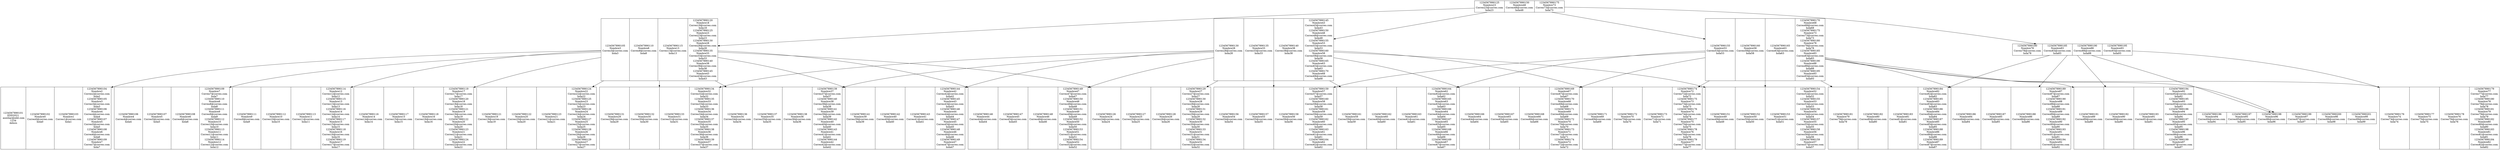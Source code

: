 digraph grafo { 
	node[shape="record"]
nodo1234567890125[label = "1234567890125\nNombre23\nCorreo23@correo.com\nhola23\n|1234567890150\nNombre48\nCorreo48@correo.com\nhola48\n|1234567890175\nNombre73\nCorreo73@correo.com\nhola73\n"];
nodo1234567890105[label = "1234567890105\nNombre3\nCorreo3@correo.com\nhola3\n|1234567890110\nNombre8\nCorreo8@correo.com\nhola8\n|1234567890115\nNombre13\nCorreo13@correo.com\nhola13\n|1234567890120\nNombre18\nCorreo18@correo.com\nhola18\n1234567890125\nNombre23\nCorreo23@correo.com\nhola23\n1234567890130\nNombre28\nCorreo28@correo.com\nhola28\n1234567890135\nNombre33\nCorreo33@correo.com\nhola33\n1234567890140\nNombre38\nCorreo38@correo.com\nhola38\n1234567890145\nNombre43\nCorreo43@correo.com\nhola43\n"];
nodo1234567890101[label = "1234567890101\nEDD2021\n auxiliar@edd.com\n1234\nAdmin|1234567890102\nNombre0\nCorreo0@correo.com\nhola0\n|1234567890103\nNombre1\nCorreo1@correo.com\nhola1\n|1234567890104\nNombre2\nCorreo2@correo.com\nhola2\n1234567890105\nNombre3\nCorreo3@correo.com\nhola3\n1234567890106\nNombre4\nCorreo4@correo.com\nhola4\n1234567890107\nNombre5\nCorreo5@correo.com\nhola5\n1234567890108\nNombre6\nCorreo6@correo.com\nhola6\n1234567890109\nNombre7\nCorreo7@correo.com\nhola7\n"];
	nodo1234567890105-> nodo1234567890101
nodo1234567890106[label = "1234567890106\nNombre4\nCorreo4@correo.com\nhola4\n|1234567890107\nNombre5\nCorreo5@correo.com\nhola5\n|1234567890108\nNombre6\nCorreo6@correo.com\nhola6\n|1234567890109\nNombre7\nCorreo7@correo.com\nhola7\n1234567890110\nNombre8\nCorreo8@correo.com\nhola8\n1234567890111\nNombre9\nCorreo9@correo.com\nhola9\n1234567890112\nNombre10\nCorreo10@correo.com\nhola10\n1234567890113\nNombre11\nCorreo11@correo.com\nhola11\n1234567890114\nNombre12\nCorreo12@correo.com\nhola12\n"];
	nodo1234567890105-> nodo1234567890106
nodo1234567890111[label = "1234567890111\nNombre9\nCorreo9@correo.com\nhola9\n|1234567890112\nNombre10\nCorreo10@correo.com\nhola10\n|1234567890113\nNombre11\nCorreo11@correo.com\nhola11\n|1234567890114\nNombre12\nCorreo12@correo.com\nhola12\n1234567890115\nNombre13\nCorreo13@correo.com\nhola13\n1234567890116\nNombre14\nCorreo14@correo.com\nhola14\n1234567890117\nNombre15\nCorreo15@correo.com\nhola15\n1234567890118\nNombre16\nCorreo16@correo.com\nhola16\n1234567890119\nNombre17\nCorreo17@correo.com\nhola17\n"];
	nodo1234567890105-> nodo1234567890111
nodo1234567890116[label = "1234567890116\nNombre14\nCorreo14@correo.com\nhola14\n|1234567890117\nNombre15\nCorreo15@correo.com\nhola15\n|1234567890118\nNombre16\nCorreo16@correo.com\nhola16\n|1234567890119\nNombre17\nCorreo17@correo.com\nhola17\n1234567890120\nNombre18\nCorreo18@correo.com\nhola18\n1234567890121\nNombre19\nCorreo19@correo.com\nhola19\n1234567890122\nNombre20\nCorreo20@correo.com\nhola20\n1234567890123\nNombre21\nCorreo21@correo.com\nhola21\n1234567890124\nNombre22\nCorreo22@correo.com\nhola22\n"];
	nodo1234567890105-> nodo1234567890116
nodo1234567890121[label = "1234567890121\nNombre19\nCorreo19@correo.com\nhola19\n|1234567890122\nNombre20\nCorreo20@correo.com\nhola20\n|1234567890123\nNombre21\nCorreo21@correo.com\nhola21\n|1234567890124\nNombre22\nCorreo22@correo.com\nhola22\n1234567890125\nNombre23\nCorreo23@correo.com\nhola23\n1234567890126\nNombre24\nCorreo24@correo.com\nhola24\n1234567890127\nNombre25\nCorreo25@correo.com\nhola25\n1234567890128\nNombre26\nCorreo26@correo.com\nhola26\n1234567890129\nNombre27\nCorreo27@correo.com\nhola27\n"];
	nodo1234567890105-> nodo1234567890121
nodo1234567890126[label = "1234567890126\nNombre24\nCorreo24@correo.com\nhola24\n|1234567890127\nNombre25\nCorreo25@correo.com\nhola25\n|1234567890128\nNombre26\nCorreo26@correo.com\nhola26\n|1234567890129\nNombre27\nCorreo27@correo.com\nhola27\n1234567890130\nNombre28\nCorreo28@correo.com\nhola28\n1234567890131\nNombre29\nCorreo29@correo.com\nhola29\n1234567890132\nNombre30\nCorreo30@correo.com\nhola30\n1234567890133\nNombre31\nCorreo31@correo.com\nhola31\n1234567890134\nNombre32\nCorreo32@correo.com\nhola32\n"];
	nodo1234567890105-> nodo1234567890126
nodo1234567890131[label = "1234567890131\nNombre29\nCorreo29@correo.com\nhola29\n|1234567890132\nNombre30\nCorreo30@correo.com\nhola30\n|1234567890133\nNombre31\nCorreo31@correo.com\nhola31\n|1234567890134\nNombre32\nCorreo32@correo.com\nhola32\n1234567890135\nNombre33\nCorreo33@correo.com\nhola33\n1234567890136\nNombre34\nCorreo34@correo.com\nhola34\n1234567890137\nNombre35\nCorreo35@correo.com\nhola35\n1234567890138\nNombre36\nCorreo36@correo.com\nhola36\n1234567890139\nNombre37\nCorreo37@correo.com\nhola37\n"];
	nodo1234567890105-> nodo1234567890131
nodo1234567890136[label = "1234567890136\nNombre34\nCorreo34@correo.com\nhola34\n|1234567890137\nNombre35\nCorreo35@correo.com\nhola35\n|1234567890138\nNombre36\nCorreo36@correo.com\nhola36\n|1234567890139\nNombre37\nCorreo37@correo.com\nhola37\n1234567890140\nNombre38\nCorreo38@correo.com\nhola38\n1234567890141\nNombre39\nCorreo39@correo.com\nhola39\n1234567890142\nNombre40\nCorreo40@correo.com\nhola40\n1234567890143\nNombre41\nCorreo41@correo.com\nhola41\n1234567890144\nNombre42\nCorreo42@correo.com\nhola42\n"];
	nodo1234567890105-> nodo1234567890136
nodo1234567890141[label = "1234567890141\nNombre39\nCorreo39@correo.com\nhola39\n|1234567890142\nNombre40\nCorreo40@correo.com\nhola40\n|1234567890143\nNombre41\nCorreo41@correo.com\nhola41\n|1234567890144\nNombre42\nCorreo42@correo.com\nhola42\n1234567890145\nNombre43\nCorreo43@correo.com\nhola43\n1234567890146\nNombre44\nCorreo44@correo.com\nhola44\n1234567890147\nNombre45\nCorreo45@correo.com\nhola45\n1234567890148\nNombre46\nCorreo46@correo.com\nhola46\n1234567890149\nNombre47\nCorreo47@correo.com\nhola47\n"];
	nodo1234567890105-> nodo1234567890141
nodo1234567890146[label = "1234567890146\nNombre44\nCorreo44@correo.com\nhola44\n|1234567890147\nNombre45\nCorreo45@correo.com\nhola45\n|1234567890148\nNombre46\nCorreo46@correo.com\nhola46\n|1234567890149\nNombre47\nCorreo47@correo.com\nhola47\n1234567890150\nNombre48\nCorreo48@correo.com\nhola48\n1234567890151\nNombre49\nCorreo49@correo.com\nhola49\n1234567890152\nNombre50\nCorreo50@correo.com\nhola50\n1234567890153\nNombre51\nCorreo51@correo.com\nhola51\n1234567890154\nNombre52\nCorreo52@correo.com\nhola52\n"];
	nodo1234567890105-> nodo1234567890146
	nodo1234567890125-> nodo1234567890105
nodo1234567890130[label = "1234567890130\nNombre28\nCorreo28@correo.com\nhola28\n|1234567890135\nNombre33\nCorreo33@correo.com\nhola33\n|1234567890140\nNombre38\nCorreo38@correo.com\nhola38\n|1234567890145\nNombre43\nCorreo43@correo.com\nhola43\n1234567890150\nNombre48\nCorreo48@correo.com\nhola48\n1234567890155\nNombre53\nCorreo53@correo.com\nhola53\n1234567890160\nNombre58\nCorreo58@correo.com\nhola58\n1234567890165\nNombre63\nCorreo63@correo.com\nhola63\n1234567890170\nNombre68\nCorreo68@correo.com\nhola68\n"];
nodo1234567890126[label = "1234567890126\nNombre24\nCorreo24@correo.com\nhola24\n|1234567890127\nNombre25\nCorreo25@correo.com\nhola25\n|1234567890128\nNombre26\nCorreo26@correo.com\nhola26\n|1234567890129\nNombre27\nCorreo27@correo.com\nhola27\n1234567890130\nNombre28\nCorreo28@correo.com\nhola28\n1234567890131\nNombre29\nCorreo29@correo.com\nhola29\n1234567890132\nNombre30\nCorreo30@correo.com\nhola30\n1234567890133\nNombre31\nCorreo31@correo.com\nhola31\n1234567890134\nNombre32\nCorreo32@correo.com\nhola32\n"];
	nodo1234567890130-> nodo1234567890126
nodo1234567890131[label = "1234567890131\nNombre29\nCorreo29@correo.com\nhola29\n|1234567890132\nNombre30\nCorreo30@correo.com\nhola30\n|1234567890133\nNombre31\nCorreo31@correo.com\nhola31\n|1234567890134\nNombre32\nCorreo32@correo.com\nhola32\n1234567890135\nNombre33\nCorreo33@correo.com\nhola33\n1234567890136\nNombre34\nCorreo34@correo.com\nhola34\n1234567890137\nNombre35\nCorreo35@correo.com\nhola35\n1234567890138\nNombre36\nCorreo36@correo.com\nhola36\n1234567890139\nNombre37\nCorreo37@correo.com\nhola37\n"];
	nodo1234567890130-> nodo1234567890131
nodo1234567890136[label = "1234567890136\nNombre34\nCorreo34@correo.com\nhola34\n|1234567890137\nNombre35\nCorreo35@correo.com\nhola35\n|1234567890138\nNombre36\nCorreo36@correo.com\nhola36\n|1234567890139\nNombre37\nCorreo37@correo.com\nhola37\n1234567890140\nNombre38\nCorreo38@correo.com\nhola38\n1234567890141\nNombre39\nCorreo39@correo.com\nhola39\n1234567890142\nNombre40\nCorreo40@correo.com\nhola40\n1234567890143\nNombre41\nCorreo41@correo.com\nhola41\n1234567890144\nNombre42\nCorreo42@correo.com\nhola42\n"];
	nodo1234567890130-> nodo1234567890136
nodo1234567890141[label = "1234567890141\nNombre39\nCorreo39@correo.com\nhola39\n|1234567890142\nNombre40\nCorreo40@correo.com\nhola40\n|1234567890143\nNombre41\nCorreo41@correo.com\nhola41\n|1234567890144\nNombre42\nCorreo42@correo.com\nhola42\n1234567890145\nNombre43\nCorreo43@correo.com\nhola43\n1234567890146\nNombre44\nCorreo44@correo.com\nhola44\n1234567890147\nNombre45\nCorreo45@correo.com\nhola45\n1234567890148\nNombre46\nCorreo46@correo.com\nhola46\n1234567890149\nNombre47\nCorreo47@correo.com\nhola47\n"];
	nodo1234567890130-> nodo1234567890141
nodo1234567890146[label = "1234567890146\nNombre44\nCorreo44@correo.com\nhola44\n|1234567890147\nNombre45\nCorreo45@correo.com\nhola45\n|1234567890148\nNombre46\nCorreo46@correo.com\nhola46\n|1234567890149\nNombre47\nCorreo47@correo.com\nhola47\n1234567890150\nNombre48\nCorreo48@correo.com\nhola48\n1234567890151\nNombre49\nCorreo49@correo.com\nhola49\n1234567890152\nNombre50\nCorreo50@correo.com\nhola50\n1234567890153\nNombre51\nCorreo51@correo.com\nhola51\n1234567890154\nNombre52\nCorreo52@correo.com\nhola52\n"];
	nodo1234567890130-> nodo1234567890146
nodo1234567890151[label = "1234567890151\nNombre49\nCorreo49@correo.com\nhola49\n|1234567890152\nNombre50\nCorreo50@correo.com\nhola50\n|1234567890153\nNombre51\nCorreo51@correo.com\nhola51\n|1234567890154\nNombre52\nCorreo52@correo.com\nhola52\n1234567890155\nNombre53\nCorreo53@correo.com\nhola53\n1234567890156\nNombre54\nCorreo54@correo.com\nhola54\n1234567890157\nNombre55\nCorreo55@correo.com\nhola55\n1234567890158\nNombre56\nCorreo56@correo.com\nhola56\n1234567890159\nNombre57\nCorreo57@correo.com\nhola57\n"];
	nodo1234567890130-> nodo1234567890151
nodo1234567890156[label = "1234567890156\nNombre54\nCorreo54@correo.com\nhola54\n|1234567890157\nNombre55\nCorreo55@correo.com\nhola55\n|1234567890158\nNombre56\nCorreo56@correo.com\nhola56\n|1234567890159\nNombre57\nCorreo57@correo.com\nhola57\n1234567890160\nNombre58\nCorreo58@correo.com\nhola58\n1234567890161\nNombre59\nCorreo59@correo.com\nhola59\n1234567890162\nNombre60\nCorreo60@correo.com\nhola60\n1234567890163\nNombre61\nCorreo61@correo.com\nhola61\n1234567890164\nNombre62\nCorreo62@correo.com\nhola62\n"];
	nodo1234567890130-> nodo1234567890156
nodo1234567890161[label = "1234567890161\nNombre59\nCorreo59@correo.com\nhola59\n|1234567890162\nNombre60\nCorreo60@correo.com\nhola60\n|1234567890163\nNombre61\nCorreo61@correo.com\nhola61\n|1234567890164\nNombre62\nCorreo62@correo.com\nhola62\n1234567890165\nNombre63\nCorreo63@correo.com\nhola63\n1234567890166\nNombre64\nCorreo64@correo.com\nhola64\n1234567890167\nNombre65\nCorreo65@correo.com\nhola65\n1234567890168\nNombre66\nCorreo66@correo.com\nhola66\n1234567890169\nNombre67\nCorreo67@correo.com\nhola67\n"];
	nodo1234567890130-> nodo1234567890161
nodo1234567890166[label = "1234567890166\nNombre64\nCorreo64@correo.com\nhola64\n|1234567890167\nNombre65\nCorreo65@correo.com\nhola65\n|1234567890168\nNombre66\nCorreo66@correo.com\nhola66\n|1234567890169\nNombre67\nCorreo67@correo.com\nhola67\n1234567890170\nNombre68\nCorreo68@correo.com\nhola68\n1234567890171\nNombre69\nCorreo69@correo.com\nhola69\n1234567890172\nNombre70\nCorreo70@correo.com\nhola70\n1234567890173\nNombre71\nCorreo71@correo.com\nhola71\n1234567890174\nNombre72\nCorreo72@correo.com\nhola72\n"];
	nodo1234567890130-> nodo1234567890166
nodo1234567890171[label = "1234567890171\nNombre69\nCorreo69@correo.com\nhola69\n|1234567890172\nNombre70\nCorreo70@correo.com\nhola70\n|1234567890173\nNombre71\nCorreo71@correo.com\nhola71\n|1234567890174\nNombre72\nCorreo72@correo.com\nhola72\n1234567890175\nNombre73\nCorreo73@correo.com\nhola73\n1234567890176\nNombre74\nCorreo74@correo.com\nhola74\n1234567890177\nNombre75\nCorreo75@correo.com\nhola75\n1234567890178\nNombre76\nCorreo76@correo.com\nhola76\n1234567890179\nNombre77\nCorreo77@correo.com\nhola77\n"];
	nodo1234567890130-> nodo1234567890171
	nodo1234567890125-> nodo1234567890130
nodo1234567890155[label = "1234567890155\nNombre53\nCorreo53@correo.com\nhola53\n|1234567890160\nNombre58\nCorreo58@correo.com\nhola58\n|1234567890165\nNombre63\nCorreo63@correo.com\nhola63\n|1234567890170\nNombre68\nCorreo68@correo.com\nhola68\n1234567890175\nNombre73\nCorreo73@correo.com\nhola73\n1234567890180\nNombre78\nCorreo78@correo.com\nhola78\n1234567890185\nNombre83\nCorreo83@correo.com\nhola83\n1234567890190\nNombre88\nCorreo88@correo.com\nhola88\n1234567890195\nNombre93\nCorreo93@correo.com\nhola93\n"];
nodo1234567890151[label = "1234567890151\nNombre49\nCorreo49@correo.com\nhola49\n|1234567890152\nNombre50\nCorreo50@correo.com\nhola50\n|1234567890153\nNombre51\nCorreo51@correo.com\nhola51\n|1234567890154\nNombre52\nCorreo52@correo.com\nhola52\n1234567890155\nNombre53\nCorreo53@correo.com\nhola53\n1234567890156\nNombre54\nCorreo54@correo.com\nhola54\n1234567890157\nNombre55\nCorreo55@correo.com\nhola55\n1234567890158\nNombre56\nCorreo56@correo.com\nhola56\n1234567890159\nNombre57\nCorreo57@correo.com\nhola57\n"];
	nodo1234567890155-> nodo1234567890151
nodo1234567890156[label = "1234567890156\nNombre54\nCorreo54@correo.com\nhola54\n|1234567890157\nNombre55\nCorreo55@correo.com\nhola55\n|1234567890158\nNombre56\nCorreo56@correo.com\nhola56\n|1234567890159\nNombre57\nCorreo57@correo.com\nhola57\n1234567890160\nNombre58\nCorreo58@correo.com\nhola58\n1234567890161\nNombre59\nCorreo59@correo.com\nhola59\n1234567890162\nNombre60\nCorreo60@correo.com\nhola60\n1234567890163\nNombre61\nCorreo61@correo.com\nhola61\n1234567890164\nNombre62\nCorreo62@correo.com\nhola62\n"];
	nodo1234567890155-> nodo1234567890156
nodo1234567890161[label = "1234567890161\nNombre59\nCorreo59@correo.com\nhola59\n|1234567890162\nNombre60\nCorreo60@correo.com\nhola60\n|1234567890163\nNombre61\nCorreo61@correo.com\nhola61\n|1234567890164\nNombre62\nCorreo62@correo.com\nhola62\n1234567890165\nNombre63\nCorreo63@correo.com\nhola63\n1234567890166\nNombre64\nCorreo64@correo.com\nhola64\n1234567890167\nNombre65\nCorreo65@correo.com\nhola65\n1234567890168\nNombre66\nCorreo66@correo.com\nhola66\n1234567890169\nNombre67\nCorreo67@correo.com\nhola67\n"];
	nodo1234567890155-> nodo1234567890161
nodo1234567890166[label = "1234567890166\nNombre64\nCorreo64@correo.com\nhola64\n|1234567890167\nNombre65\nCorreo65@correo.com\nhola65\n|1234567890168\nNombre66\nCorreo66@correo.com\nhola66\n|1234567890169\nNombre67\nCorreo67@correo.com\nhola67\n1234567890170\nNombre68\nCorreo68@correo.com\nhola68\n1234567890171\nNombre69\nCorreo69@correo.com\nhola69\n1234567890172\nNombre70\nCorreo70@correo.com\nhola70\n1234567890173\nNombre71\nCorreo71@correo.com\nhola71\n1234567890174\nNombre72\nCorreo72@correo.com\nhola72\n"];
	nodo1234567890155-> nodo1234567890166
nodo1234567890171[label = "1234567890171\nNombre69\nCorreo69@correo.com\nhola69\n|1234567890172\nNombre70\nCorreo70@correo.com\nhola70\n|1234567890173\nNombre71\nCorreo71@correo.com\nhola71\n|1234567890174\nNombre72\nCorreo72@correo.com\nhola72\n1234567890175\nNombre73\nCorreo73@correo.com\nhola73\n1234567890176\nNombre74\nCorreo74@correo.com\nhola74\n1234567890177\nNombre75\nCorreo75@correo.com\nhola75\n1234567890178\nNombre76\nCorreo76@correo.com\nhola76\n1234567890179\nNombre77\nCorreo77@correo.com\nhola77\n"];
	nodo1234567890155-> nodo1234567890171
nodo1234567890176[label = "1234567890176\nNombre74\nCorreo74@correo.com\nhola74\n|1234567890177\nNombre75\nCorreo75@correo.com\nhola75\n|1234567890178\nNombre76\nCorreo76@correo.com\nhola76\n|1234567890179\nNombre77\nCorreo77@correo.com\nhola77\n1234567890180\nNombre78\nCorreo78@correo.com\nhola78\n1234567890181\nNombre79\nCorreo79@correo.com\nhola79\n1234567890182\nNombre80\nCorreo80@correo.com\nhola80\n1234567890183\nNombre81\nCorreo81@correo.com\nhola81\n1234567890184\nNombre82\nCorreo82@correo.com\nhola82\n"];
	nodo1234567890155-> nodo1234567890176
nodo1234567890181[label = "1234567890181\nNombre79\nCorreo79@correo.com\nhola79\n|1234567890182\nNombre80\nCorreo80@correo.com\nhola80\n|1234567890183\nNombre81\nCorreo81@correo.com\nhola81\n|1234567890184\nNombre82\nCorreo82@correo.com\nhola82\n1234567890185\nNombre83\nCorreo83@correo.com\nhola83\n1234567890186\nNombre84\nCorreo84@correo.com\nhola84\n1234567890187\nNombre85\nCorreo85@correo.com\nhola85\n1234567890188\nNombre86\nCorreo86@correo.com\nhola86\n1234567890189\nNombre87\nCorreo87@correo.com\nhola87\n"];
	nodo1234567890155-> nodo1234567890181
nodo1234567890186[label = "1234567890186\nNombre84\nCorreo84@correo.com\nhola84\n|1234567890187\nNombre85\nCorreo85@correo.com\nhola85\n|1234567890188\nNombre86\nCorreo86@correo.com\nhola86\n|1234567890189\nNombre87\nCorreo87@correo.com\nhola87\n1234567890190\nNombre88\nCorreo88@correo.com\nhola88\n1234567890191\nNombre89\nCorreo89@correo.com\nhola89\n1234567890192\nNombre90\nCorreo90@correo.com\nhola90\n1234567890193\nNombre91\nCorreo91@correo.com\nhola91\n1234567890194\nNombre92\nCorreo92@correo.com\nhola92\n"];
	nodo1234567890155-> nodo1234567890186
nodo1234567890191[label = "1234567890191\nNombre89\nCorreo89@correo.com\nhola89\n|1234567890192\nNombre90\nCorreo90@correo.com\nhola90\n|1234567890193\nNombre91\nCorreo91@correo.com\nhola91\n|1234567890194\nNombre92\nCorreo92@correo.com\nhola92\n1234567890195\nNombre93\nCorreo93@correo.com\nhola93\n1234567890196\nNombre94\nCorreo94@correo.com\nhola94\n1234567890197\nNombre95\nCorreo95@correo.com\nhola95\n1234567890198\nNombre96\nCorreo96@correo.com\nhola96\n1234567890199\nNombre97\nCorreo97@correo.com\nhola97\n"];
	nodo1234567890155-> nodo1234567890191
nodo1234567890196[label = "1234567890196\nNombre94\nCorreo94@correo.com\nhola94\n|1234567890197\nNombre95\nCorreo95@correo.com\nhola95\n|1234567890198\nNombre96\nCorreo96@correo.com\nhola96\n|1234567890199\nNombre97\nCorreo97@correo.com\nhola97\n|1234567890200\nNombre98\nCorreo98@correo.com\nhola98\n|1234567890201\nNombre99\nCorreo99@correo.com\nhola99\n"];
	nodo1234567890155-> nodo1234567890196
	nodo1234567890125-> nodo1234567890155
nodo1234567890180[label = "1234567890180\nNombre78\nCorreo78@correo.com\nhola78\n|1234567890185\nNombre83\nCorreo83@correo.com\nhola83\n|1234567890190\nNombre88\nCorreo88@correo.com\nhola88\n|1234567890195\nNombre93\nCorreo93@correo.com\nhola93\n"];
nodo1234567890176[label = "1234567890176\nNombre74\nCorreo74@correo.com\nhola74\n|1234567890177\nNombre75\nCorreo75@correo.com\nhola75\n|1234567890178\nNombre76\nCorreo76@correo.com\nhola76\n|1234567890179\nNombre77\nCorreo77@correo.com\nhola77\n1234567890180\nNombre78\nCorreo78@correo.com\nhola78\n1234567890181\nNombre79\nCorreo79@correo.com\nhola79\n1234567890182\nNombre80\nCorreo80@correo.com\nhola80\n1234567890183\nNombre81\nCorreo81@correo.com\nhola81\n1234567890184\nNombre82\nCorreo82@correo.com\nhola82\n"];
	nodo1234567890180-> nodo1234567890176
nodo1234567890181[label = "1234567890181\nNombre79\nCorreo79@correo.com\nhola79\n|1234567890182\nNombre80\nCorreo80@correo.com\nhola80\n|1234567890183\nNombre81\nCorreo81@correo.com\nhola81\n|1234567890184\nNombre82\nCorreo82@correo.com\nhola82\n1234567890185\nNombre83\nCorreo83@correo.com\nhola83\n1234567890186\nNombre84\nCorreo84@correo.com\nhola84\n1234567890187\nNombre85\nCorreo85@correo.com\nhola85\n1234567890188\nNombre86\nCorreo86@correo.com\nhola86\n1234567890189\nNombre87\nCorreo87@correo.com\nhola87\n"];
	nodo1234567890180-> nodo1234567890181
nodo1234567890186[label = "1234567890186\nNombre84\nCorreo84@correo.com\nhola84\n|1234567890187\nNombre85\nCorreo85@correo.com\nhola85\n|1234567890188\nNombre86\nCorreo86@correo.com\nhola86\n|1234567890189\nNombre87\nCorreo87@correo.com\nhola87\n1234567890190\nNombre88\nCorreo88@correo.com\nhola88\n1234567890191\nNombre89\nCorreo89@correo.com\nhola89\n1234567890192\nNombre90\nCorreo90@correo.com\nhola90\n1234567890193\nNombre91\nCorreo91@correo.com\nhola91\n1234567890194\nNombre92\nCorreo92@correo.com\nhola92\n"];
	nodo1234567890180-> nodo1234567890186
nodo1234567890191[label = "1234567890191\nNombre89\nCorreo89@correo.com\nhola89\n|1234567890192\nNombre90\nCorreo90@correo.com\nhola90\n|1234567890193\nNombre91\nCorreo91@correo.com\nhola91\n|1234567890194\nNombre92\nCorreo92@correo.com\nhola92\n1234567890195\nNombre93\nCorreo93@correo.com\nhola93\n1234567890196\nNombre94\nCorreo94@correo.com\nhola94\n1234567890197\nNombre95\nCorreo95@correo.com\nhola95\n1234567890198\nNombre96\nCorreo96@correo.com\nhola96\n1234567890199\nNombre97\nCorreo97@correo.com\nhola97\n"];
	nodo1234567890180-> nodo1234567890191
nodo1234567890196[label = "1234567890196\nNombre94\nCorreo94@correo.com\nhola94\n|1234567890197\nNombre95\nCorreo95@correo.com\nhola95\n|1234567890198\nNombre96\nCorreo96@correo.com\nhola96\n|1234567890199\nNombre97\nCorreo97@correo.com\nhola97\n|1234567890200\nNombre98\nCorreo98@correo.com\nhola98\n|1234567890201\nNombre99\nCorreo99@correo.com\nhola99\n"];
	nodo1234567890180-> nodo1234567890196
	nodo1234567890125-> nodo1234567890180

}